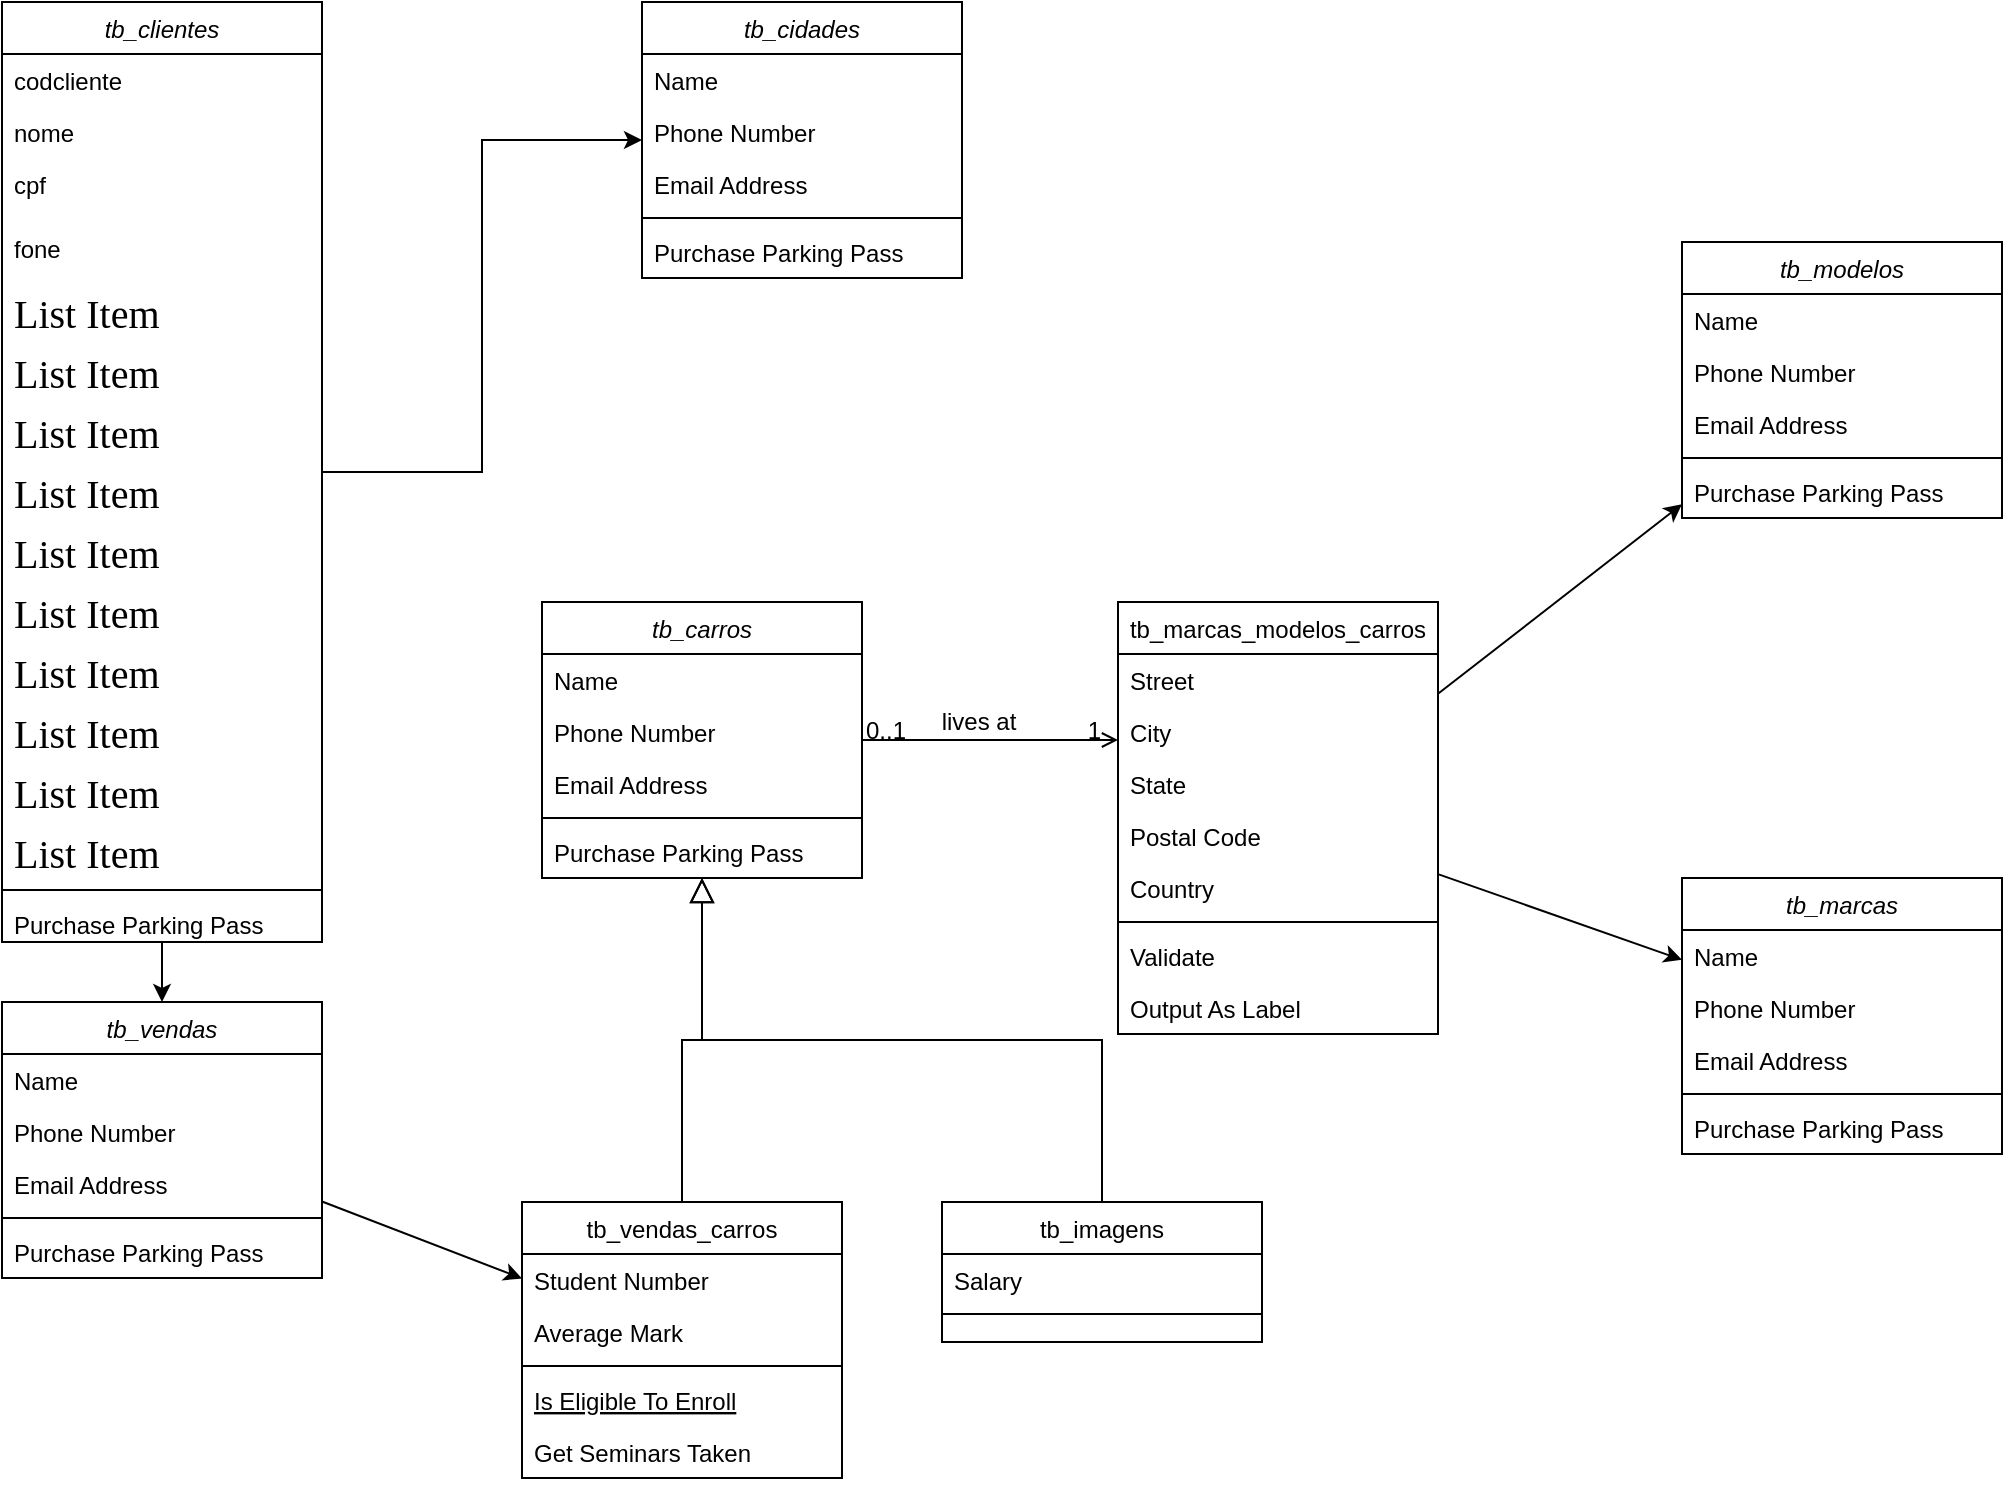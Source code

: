 <mxfile version="21.7.1" type="github" pages="2">
  <diagram id="C5RBs43oDa-KdzZeNtuy" name="Page-1">
    <mxGraphModel dx="1158" dy="725" grid="1" gridSize="10" guides="1" tooltips="1" connect="1" arrows="1" fold="1" page="1" pageScale="1" pageWidth="827" pageHeight="1169" math="0" shadow="0">
      <root>
        <mxCell id="WIyWlLk6GJQsqaUBKTNV-0" />
        <mxCell id="WIyWlLk6GJQsqaUBKTNV-1" parent="WIyWlLk6GJQsqaUBKTNV-0" />
        <mxCell id="zkfFHV4jXpPFQw0GAbJ--0" value="tb_carros" style="swimlane;fontStyle=2;align=center;verticalAlign=top;childLayout=stackLayout;horizontal=1;startSize=26;horizontalStack=0;resizeParent=1;resizeLast=0;collapsible=1;marginBottom=0;rounded=0;shadow=0;strokeWidth=1;" parent="WIyWlLk6GJQsqaUBKTNV-1" vertex="1">
          <mxGeometry x="310" y="780" width="160" height="138" as="geometry">
            <mxRectangle x="230" y="140" width="160" height="26" as="alternateBounds" />
          </mxGeometry>
        </mxCell>
        <mxCell id="zkfFHV4jXpPFQw0GAbJ--1" value="Name" style="text;align=left;verticalAlign=top;spacingLeft=4;spacingRight=4;overflow=hidden;rotatable=0;points=[[0,0.5],[1,0.5]];portConstraint=eastwest;" parent="zkfFHV4jXpPFQw0GAbJ--0" vertex="1">
          <mxGeometry y="26" width="160" height="26" as="geometry" />
        </mxCell>
        <mxCell id="zkfFHV4jXpPFQw0GAbJ--2" value="Phone Number" style="text;align=left;verticalAlign=top;spacingLeft=4;spacingRight=4;overflow=hidden;rotatable=0;points=[[0,0.5],[1,0.5]];portConstraint=eastwest;rounded=0;shadow=0;html=0;" parent="zkfFHV4jXpPFQw0GAbJ--0" vertex="1">
          <mxGeometry y="52" width="160" height="26" as="geometry" />
        </mxCell>
        <mxCell id="zkfFHV4jXpPFQw0GAbJ--3" value="Email Address" style="text;align=left;verticalAlign=top;spacingLeft=4;spacingRight=4;overflow=hidden;rotatable=0;points=[[0,0.5],[1,0.5]];portConstraint=eastwest;rounded=0;shadow=0;html=0;" parent="zkfFHV4jXpPFQw0GAbJ--0" vertex="1">
          <mxGeometry y="78" width="160" height="26" as="geometry" />
        </mxCell>
        <mxCell id="zkfFHV4jXpPFQw0GAbJ--4" value="" style="line;html=1;strokeWidth=1;align=left;verticalAlign=middle;spacingTop=-1;spacingLeft=3;spacingRight=3;rotatable=0;labelPosition=right;points=[];portConstraint=eastwest;" parent="zkfFHV4jXpPFQw0GAbJ--0" vertex="1">
          <mxGeometry y="104" width="160" height="8" as="geometry" />
        </mxCell>
        <mxCell id="zkfFHV4jXpPFQw0GAbJ--5" value="Purchase Parking Pass" style="text;align=left;verticalAlign=top;spacingLeft=4;spacingRight=4;overflow=hidden;rotatable=0;points=[[0,0.5],[1,0.5]];portConstraint=eastwest;" parent="zkfFHV4jXpPFQw0GAbJ--0" vertex="1">
          <mxGeometry y="112" width="160" height="26" as="geometry" />
        </mxCell>
        <mxCell id="zkfFHV4jXpPFQw0GAbJ--6" value="tb_vendas_carros" style="swimlane;fontStyle=0;align=center;verticalAlign=top;childLayout=stackLayout;horizontal=1;startSize=26;horizontalStack=0;resizeParent=1;resizeLast=0;collapsible=1;marginBottom=0;rounded=0;shadow=0;strokeWidth=1;" parent="WIyWlLk6GJQsqaUBKTNV-1" vertex="1">
          <mxGeometry x="300" y="1080" width="160" height="138" as="geometry">
            <mxRectangle x="130" y="380" width="160" height="26" as="alternateBounds" />
          </mxGeometry>
        </mxCell>
        <mxCell id="zkfFHV4jXpPFQw0GAbJ--7" value="Student Number" style="text;align=left;verticalAlign=top;spacingLeft=4;spacingRight=4;overflow=hidden;rotatable=0;points=[[0,0.5],[1,0.5]];portConstraint=eastwest;" parent="zkfFHV4jXpPFQw0GAbJ--6" vertex="1">
          <mxGeometry y="26" width="160" height="26" as="geometry" />
        </mxCell>
        <mxCell id="zkfFHV4jXpPFQw0GAbJ--8" value="Average Mark" style="text;align=left;verticalAlign=top;spacingLeft=4;spacingRight=4;overflow=hidden;rotatable=0;points=[[0,0.5],[1,0.5]];portConstraint=eastwest;rounded=0;shadow=0;html=0;" parent="zkfFHV4jXpPFQw0GAbJ--6" vertex="1">
          <mxGeometry y="52" width="160" height="26" as="geometry" />
        </mxCell>
        <mxCell id="zkfFHV4jXpPFQw0GAbJ--9" value="" style="line;html=1;strokeWidth=1;align=left;verticalAlign=middle;spacingTop=-1;spacingLeft=3;spacingRight=3;rotatable=0;labelPosition=right;points=[];portConstraint=eastwest;" parent="zkfFHV4jXpPFQw0GAbJ--6" vertex="1">
          <mxGeometry y="78" width="160" height="8" as="geometry" />
        </mxCell>
        <mxCell id="zkfFHV4jXpPFQw0GAbJ--10" value="Is Eligible To Enroll" style="text;align=left;verticalAlign=top;spacingLeft=4;spacingRight=4;overflow=hidden;rotatable=0;points=[[0,0.5],[1,0.5]];portConstraint=eastwest;fontStyle=4" parent="zkfFHV4jXpPFQw0GAbJ--6" vertex="1">
          <mxGeometry y="86" width="160" height="26" as="geometry" />
        </mxCell>
        <mxCell id="zkfFHV4jXpPFQw0GAbJ--11" value="Get Seminars Taken" style="text;align=left;verticalAlign=top;spacingLeft=4;spacingRight=4;overflow=hidden;rotatable=0;points=[[0,0.5],[1,0.5]];portConstraint=eastwest;" parent="zkfFHV4jXpPFQw0GAbJ--6" vertex="1">
          <mxGeometry y="112" width="160" height="26" as="geometry" />
        </mxCell>
        <mxCell id="zkfFHV4jXpPFQw0GAbJ--12" value="" style="endArrow=block;endSize=10;endFill=0;shadow=0;strokeWidth=1;rounded=0;edgeStyle=elbowEdgeStyle;elbow=vertical;" parent="WIyWlLk6GJQsqaUBKTNV-1" source="zkfFHV4jXpPFQw0GAbJ--6" target="zkfFHV4jXpPFQw0GAbJ--0" edge="1">
          <mxGeometry width="160" relative="1" as="geometry">
            <mxPoint x="290" y="863" as="sourcePoint" />
            <mxPoint x="290" y="863" as="targetPoint" />
          </mxGeometry>
        </mxCell>
        <mxCell id="zkfFHV4jXpPFQw0GAbJ--13" value="tb_imagens" style="swimlane;fontStyle=0;align=center;verticalAlign=top;childLayout=stackLayout;horizontal=1;startSize=26;horizontalStack=0;resizeParent=1;resizeLast=0;collapsible=1;marginBottom=0;rounded=0;shadow=0;strokeWidth=1;" parent="WIyWlLk6GJQsqaUBKTNV-1" vertex="1">
          <mxGeometry x="510" y="1080" width="160" height="70" as="geometry">
            <mxRectangle x="340" y="380" width="170" height="26" as="alternateBounds" />
          </mxGeometry>
        </mxCell>
        <mxCell id="zkfFHV4jXpPFQw0GAbJ--14" value="Salary" style="text;align=left;verticalAlign=top;spacingLeft=4;spacingRight=4;overflow=hidden;rotatable=0;points=[[0,0.5],[1,0.5]];portConstraint=eastwest;" parent="zkfFHV4jXpPFQw0GAbJ--13" vertex="1">
          <mxGeometry y="26" width="160" height="26" as="geometry" />
        </mxCell>
        <mxCell id="zkfFHV4jXpPFQw0GAbJ--15" value="" style="line;html=1;strokeWidth=1;align=left;verticalAlign=middle;spacingTop=-1;spacingLeft=3;spacingRight=3;rotatable=0;labelPosition=right;points=[];portConstraint=eastwest;" parent="zkfFHV4jXpPFQw0GAbJ--13" vertex="1">
          <mxGeometry y="52" width="160" height="8" as="geometry" />
        </mxCell>
        <mxCell id="zkfFHV4jXpPFQw0GAbJ--16" value="" style="endArrow=block;endSize=10;endFill=0;shadow=0;strokeWidth=1;rounded=0;edgeStyle=elbowEdgeStyle;elbow=vertical;" parent="WIyWlLk6GJQsqaUBKTNV-1" source="zkfFHV4jXpPFQw0GAbJ--13" target="zkfFHV4jXpPFQw0GAbJ--0" edge="1">
          <mxGeometry width="160" relative="1" as="geometry">
            <mxPoint x="300" y="1033" as="sourcePoint" />
            <mxPoint x="400" y="931" as="targetPoint" />
          </mxGeometry>
        </mxCell>
        <mxCell id="zkfFHV4jXpPFQw0GAbJ--17" value="tb_marcas_modelos_carros" style="swimlane;fontStyle=0;align=center;verticalAlign=top;childLayout=stackLayout;horizontal=1;startSize=26;horizontalStack=0;resizeParent=1;resizeLast=0;collapsible=1;marginBottom=0;rounded=0;shadow=0;strokeWidth=1;" parent="WIyWlLk6GJQsqaUBKTNV-1" vertex="1">
          <mxGeometry x="598" y="780" width="160" height="216" as="geometry">
            <mxRectangle x="550" y="140" width="160" height="26" as="alternateBounds" />
          </mxGeometry>
        </mxCell>
        <mxCell id="zkfFHV4jXpPFQw0GAbJ--18" value="Street" style="text;align=left;verticalAlign=top;spacingLeft=4;spacingRight=4;overflow=hidden;rotatable=0;points=[[0,0.5],[1,0.5]];portConstraint=eastwest;" parent="zkfFHV4jXpPFQw0GAbJ--17" vertex="1">
          <mxGeometry y="26" width="160" height="26" as="geometry" />
        </mxCell>
        <mxCell id="zkfFHV4jXpPFQw0GAbJ--19" value="City" style="text;align=left;verticalAlign=top;spacingLeft=4;spacingRight=4;overflow=hidden;rotatable=0;points=[[0,0.5],[1,0.5]];portConstraint=eastwest;rounded=0;shadow=0;html=0;" parent="zkfFHV4jXpPFQw0GAbJ--17" vertex="1">
          <mxGeometry y="52" width="160" height="26" as="geometry" />
        </mxCell>
        <mxCell id="zkfFHV4jXpPFQw0GAbJ--20" value="State" style="text;align=left;verticalAlign=top;spacingLeft=4;spacingRight=4;overflow=hidden;rotatable=0;points=[[0,0.5],[1,0.5]];portConstraint=eastwest;rounded=0;shadow=0;html=0;" parent="zkfFHV4jXpPFQw0GAbJ--17" vertex="1">
          <mxGeometry y="78" width="160" height="26" as="geometry" />
        </mxCell>
        <mxCell id="zkfFHV4jXpPFQw0GAbJ--21" value="Postal Code" style="text;align=left;verticalAlign=top;spacingLeft=4;spacingRight=4;overflow=hidden;rotatable=0;points=[[0,0.5],[1,0.5]];portConstraint=eastwest;rounded=0;shadow=0;html=0;" parent="zkfFHV4jXpPFQw0GAbJ--17" vertex="1">
          <mxGeometry y="104" width="160" height="26" as="geometry" />
        </mxCell>
        <mxCell id="zkfFHV4jXpPFQw0GAbJ--22" value="Country" style="text;align=left;verticalAlign=top;spacingLeft=4;spacingRight=4;overflow=hidden;rotatable=0;points=[[0,0.5],[1,0.5]];portConstraint=eastwest;rounded=0;shadow=0;html=0;" parent="zkfFHV4jXpPFQw0GAbJ--17" vertex="1">
          <mxGeometry y="130" width="160" height="26" as="geometry" />
        </mxCell>
        <mxCell id="zkfFHV4jXpPFQw0GAbJ--23" value="" style="line;html=1;strokeWidth=1;align=left;verticalAlign=middle;spacingTop=-1;spacingLeft=3;spacingRight=3;rotatable=0;labelPosition=right;points=[];portConstraint=eastwest;" parent="zkfFHV4jXpPFQw0GAbJ--17" vertex="1">
          <mxGeometry y="156" width="160" height="8" as="geometry" />
        </mxCell>
        <mxCell id="zkfFHV4jXpPFQw0GAbJ--24" value="Validate" style="text;align=left;verticalAlign=top;spacingLeft=4;spacingRight=4;overflow=hidden;rotatable=0;points=[[0,0.5],[1,0.5]];portConstraint=eastwest;" parent="zkfFHV4jXpPFQw0GAbJ--17" vertex="1">
          <mxGeometry y="164" width="160" height="26" as="geometry" />
        </mxCell>
        <mxCell id="zkfFHV4jXpPFQw0GAbJ--25" value="Output As Label" style="text;align=left;verticalAlign=top;spacingLeft=4;spacingRight=4;overflow=hidden;rotatable=0;points=[[0,0.5],[1,0.5]];portConstraint=eastwest;" parent="zkfFHV4jXpPFQw0GAbJ--17" vertex="1">
          <mxGeometry y="190" width="160" height="26" as="geometry" />
        </mxCell>
        <mxCell id="zkfFHV4jXpPFQw0GAbJ--26" value="" style="endArrow=open;shadow=0;strokeWidth=1;rounded=0;endFill=1;edgeStyle=elbowEdgeStyle;elbow=vertical;" parent="WIyWlLk6GJQsqaUBKTNV-1" source="zkfFHV4jXpPFQw0GAbJ--0" target="zkfFHV4jXpPFQw0GAbJ--17" edge="1">
          <mxGeometry x="0.5" y="41" relative="1" as="geometry">
            <mxPoint x="470" y="852" as="sourcePoint" />
            <mxPoint x="630" y="852" as="targetPoint" />
            <mxPoint x="-40" y="32" as="offset" />
          </mxGeometry>
        </mxCell>
        <mxCell id="zkfFHV4jXpPFQw0GAbJ--27" value="0..1" style="resizable=0;align=left;verticalAlign=bottom;labelBackgroundColor=none;fontSize=12;" parent="zkfFHV4jXpPFQw0GAbJ--26" connectable="0" vertex="1">
          <mxGeometry x="-1" relative="1" as="geometry">
            <mxPoint y="4" as="offset" />
          </mxGeometry>
        </mxCell>
        <mxCell id="zkfFHV4jXpPFQw0GAbJ--28" value="1" style="resizable=0;align=right;verticalAlign=bottom;labelBackgroundColor=none;fontSize=12;" parent="zkfFHV4jXpPFQw0GAbJ--26" connectable="0" vertex="1">
          <mxGeometry x="1" relative="1" as="geometry">
            <mxPoint x="-7" y="4" as="offset" />
          </mxGeometry>
        </mxCell>
        <mxCell id="zkfFHV4jXpPFQw0GAbJ--29" value="lives at" style="text;html=1;resizable=0;points=[];;align=center;verticalAlign=middle;labelBackgroundColor=none;rounded=0;shadow=0;strokeWidth=1;fontSize=12;" parent="zkfFHV4jXpPFQw0GAbJ--26" vertex="1" connectable="0">
          <mxGeometry x="0.5" y="49" relative="1" as="geometry">
            <mxPoint x="-38" y="40" as="offset" />
          </mxGeometry>
        </mxCell>
        <mxCell id="1c3S-b1qRnTFVcCRXyjI-1" value="tb_marcas" style="swimlane;fontStyle=2;align=center;verticalAlign=top;childLayout=stackLayout;horizontal=1;startSize=26;horizontalStack=0;resizeParent=1;resizeLast=0;collapsible=1;marginBottom=0;rounded=0;shadow=0;strokeWidth=1;" vertex="1" parent="WIyWlLk6GJQsqaUBKTNV-1">
          <mxGeometry x="880" y="918" width="160" height="138" as="geometry">
            <mxRectangle x="230" y="140" width="160" height="26" as="alternateBounds" />
          </mxGeometry>
        </mxCell>
        <mxCell id="1c3S-b1qRnTFVcCRXyjI-2" value="Name" style="text;align=left;verticalAlign=top;spacingLeft=4;spacingRight=4;overflow=hidden;rotatable=0;points=[[0,0.5],[1,0.5]];portConstraint=eastwest;" vertex="1" parent="1c3S-b1qRnTFVcCRXyjI-1">
          <mxGeometry y="26" width="160" height="26" as="geometry" />
        </mxCell>
        <mxCell id="1c3S-b1qRnTFVcCRXyjI-3" value="Phone Number" style="text;align=left;verticalAlign=top;spacingLeft=4;spacingRight=4;overflow=hidden;rotatable=0;points=[[0,0.5],[1,0.5]];portConstraint=eastwest;rounded=0;shadow=0;html=0;" vertex="1" parent="1c3S-b1qRnTFVcCRXyjI-1">
          <mxGeometry y="52" width="160" height="26" as="geometry" />
        </mxCell>
        <mxCell id="1c3S-b1qRnTFVcCRXyjI-4" value="Email Address" style="text;align=left;verticalAlign=top;spacingLeft=4;spacingRight=4;overflow=hidden;rotatable=0;points=[[0,0.5],[1,0.5]];portConstraint=eastwest;rounded=0;shadow=0;html=0;" vertex="1" parent="1c3S-b1qRnTFVcCRXyjI-1">
          <mxGeometry y="78" width="160" height="26" as="geometry" />
        </mxCell>
        <mxCell id="1c3S-b1qRnTFVcCRXyjI-5" value="" style="line;html=1;strokeWidth=1;align=left;verticalAlign=middle;spacingTop=-1;spacingLeft=3;spacingRight=3;rotatable=0;labelPosition=right;points=[];portConstraint=eastwest;" vertex="1" parent="1c3S-b1qRnTFVcCRXyjI-1">
          <mxGeometry y="104" width="160" height="8" as="geometry" />
        </mxCell>
        <mxCell id="1c3S-b1qRnTFVcCRXyjI-6" value="Purchase Parking Pass" style="text;align=left;verticalAlign=top;spacingLeft=4;spacingRight=4;overflow=hidden;rotatable=0;points=[[0,0.5],[1,0.5]];portConstraint=eastwest;" vertex="1" parent="1c3S-b1qRnTFVcCRXyjI-1">
          <mxGeometry y="112" width="160" height="26" as="geometry" />
        </mxCell>
        <mxCell id="1c3S-b1qRnTFVcCRXyjI-7" value="tb_modelos" style="swimlane;fontStyle=2;align=center;verticalAlign=top;childLayout=stackLayout;horizontal=1;startSize=26;horizontalStack=0;resizeParent=1;resizeLast=0;collapsible=1;marginBottom=0;rounded=0;shadow=0;strokeWidth=1;" vertex="1" parent="WIyWlLk6GJQsqaUBKTNV-1">
          <mxGeometry x="880" y="600" width="160" height="138" as="geometry">
            <mxRectangle x="230" y="140" width="160" height="26" as="alternateBounds" />
          </mxGeometry>
        </mxCell>
        <mxCell id="1c3S-b1qRnTFVcCRXyjI-8" value="Name" style="text;align=left;verticalAlign=top;spacingLeft=4;spacingRight=4;overflow=hidden;rotatable=0;points=[[0,0.5],[1,0.5]];portConstraint=eastwest;" vertex="1" parent="1c3S-b1qRnTFVcCRXyjI-7">
          <mxGeometry y="26" width="160" height="26" as="geometry" />
        </mxCell>
        <mxCell id="1c3S-b1qRnTFVcCRXyjI-9" value="Phone Number" style="text;align=left;verticalAlign=top;spacingLeft=4;spacingRight=4;overflow=hidden;rotatable=0;points=[[0,0.5],[1,0.5]];portConstraint=eastwest;rounded=0;shadow=0;html=0;" vertex="1" parent="1c3S-b1qRnTFVcCRXyjI-7">
          <mxGeometry y="52" width="160" height="26" as="geometry" />
        </mxCell>
        <mxCell id="1c3S-b1qRnTFVcCRXyjI-10" value="Email Address" style="text;align=left;verticalAlign=top;spacingLeft=4;spacingRight=4;overflow=hidden;rotatable=0;points=[[0,0.5],[1,0.5]];portConstraint=eastwest;rounded=0;shadow=0;html=0;" vertex="1" parent="1c3S-b1qRnTFVcCRXyjI-7">
          <mxGeometry y="78" width="160" height="26" as="geometry" />
        </mxCell>
        <mxCell id="1c3S-b1qRnTFVcCRXyjI-11" value="" style="line;html=1;strokeWidth=1;align=left;verticalAlign=middle;spacingTop=-1;spacingLeft=3;spacingRight=3;rotatable=0;labelPosition=right;points=[];portConstraint=eastwest;" vertex="1" parent="1c3S-b1qRnTFVcCRXyjI-7">
          <mxGeometry y="104" width="160" height="8" as="geometry" />
        </mxCell>
        <mxCell id="1c3S-b1qRnTFVcCRXyjI-12" value="Purchase Parking Pass" style="text;align=left;verticalAlign=top;spacingLeft=4;spacingRight=4;overflow=hidden;rotatable=0;points=[[0,0.5],[1,0.5]];portConstraint=eastwest;" vertex="1" parent="1c3S-b1qRnTFVcCRXyjI-7">
          <mxGeometry y="112" width="160" height="26" as="geometry" />
        </mxCell>
        <mxCell id="1c3S-b1qRnTFVcCRXyjI-38" value="" style="edgeStyle=orthogonalEdgeStyle;rounded=0;orthogonalLoop=1;jettySize=auto;html=1;" edge="1" parent="WIyWlLk6GJQsqaUBKTNV-1" source="1c3S-b1qRnTFVcCRXyjI-13" target="1c3S-b1qRnTFVcCRXyjI-19">
          <mxGeometry relative="1" as="geometry">
            <mxPoint x="440" y="630" as="targetPoint" />
          </mxGeometry>
        </mxCell>
        <mxCell id="1c3S-b1qRnTFVcCRXyjI-13" value="tb_clientes" style="swimlane;fontStyle=2;align=center;verticalAlign=top;childLayout=stackLayout;horizontal=1;startSize=26;horizontalStack=0;resizeParent=1;resizeLast=0;collapsible=1;marginBottom=0;rounded=0;shadow=0;strokeWidth=1;" vertex="1" parent="WIyWlLk6GJQsqaUBKTNV-1">
          <mxGeometry x="40" y="480" width="160" height="470" as="geometry">
            <mxRectangle x="230" y="140" width="160" height="26" as="alternateBounds" />
          </mxGeometry>
        </mxCell>
        <mxCell id="1c3S-b1qRnTFVcCRXyjI-14" value="codcliente" style="text;align=left;verticalAlign=top;spacingLeft=4;spacingRight=4;overflow=hidden;rotatable=0;points=[[0,0.5],[1,0.5]];portConstraint=eastwest;" vertex="1" parent="1c3S-b1qRnTFVcCRXyjI-13">
          <mxGeometry y="26" width="160" height="26" as="geometry" />
        </mxCell>
        <mxCell id="1c3S-b1qRnTFVcCRXyjI-15" value="nome" style="text;align=left;verticalAlign=top;spacingLeft=4;spacingRight=4;overflow=hidden;rotatable=0;points=[[0,0.5],[1,0.5]];portConstraint=eastwest;rounded=0;shadow=0;html=0;" vertex="1" parent="1c3S-b1qRnTFVcCRXyjI-13">
          <mxGeometry y="52" width="160" height="26" as="geometry" />
        </mxCell>
        <mxCell id="1c3S-b1qRnTFVcCRXyjI-16" value="cpf" style="text;align=left;verticalAlign=top;spacingLeft=4;spacingRight=4;overflow=hidden;rotatable=0;points=[[0,0.5],[1,0.5]];portConstraint=eastwest;rounded=0;shadow=0;html=0;" vertex="1" parent="1c3S-b1qRnTFVcCRXyjI-13">
          <mxGeometry y="78" width="160" height="32" as="geometry" />
        </mxCell>
        <mxCell id="1c3S-b1qRnTFVcCRXyjI-48" value="fone" style="text;strokeColor=none;fillColor=none;align=left;verticalAlign=top;spacingLeft=4;spacingRight=4;overflow=hidden;points=[[0,0.5],[1,0.5]];portConstraint=eastwest;rotatable=0;whiteSpace=wrap;html=1;fontSize=12;fontFamily=Helvetica;" vertex="1" parent="1c3S-b1qRnTFVcCRXyjI-13">
          <mxGeometry y="110" width="160" height="30" as="geometry" />
        </mxCell>
        <mxCell id="1c3S-b1qRnTFVcCRXyjI-49" value="List Item" style="text;strokeColor=none;fillColor=none;align=left;verticalAlign=middle;spacingLeft=4;spacingRight=4;overflow=hidden;points=[[0,0.5],[1,0.5]];portConstraint=eastwest;rotatable=0;whiteSpace=wrap;html=1;fontSize=20;fontFamily=Architects Daughter;" vertex="1" parent="1c3S-b1qRnTFVcCRXyjI-13">
          <mxGeometry y="140" width="160" height="30" as="geometry" />
        </mxCell>
        <mxCell id="1c3S-b1qRnTFVcCRXyjI-50" value="List Item" style="text;strokeColor=none;fillColor=none;align=left;verticalAlign=middle;spacingLeft=4;spacingRight=4;overflow=hidden;points=[[0,0.5],[1,0.5]];portConstraint=eastwest;rotatable=0;whiteSpace=wrap;html=1;fontSize=20;fontFamily=Architects Daughter;" vertex="1" parent="1c3S-b1qRnTFVcCRXyjI-13">
          <mxGeometry y="170" width="160" height="30" as="geometry" />
        </mxCell>
        <mxCell id="1c3S-b1qRnTFVcCRXyjI-51" value="List Item" style="text;strokeColor=none;fillColor=none;align=left;verticalAlign=middle;spacingLeft=4;spacingRight=4;overflow=hidden;points=[[0,0.5],[1,0.5]];portConstraint=eastwest;rotatable=0;whiteSpace=wrap;html=1;fontSize=20;fontFamily=Architects Daughter;" vertex="1" parent="1c3S-b1qRnTFVcCRXyjI-13">
          <mxGeometry y="200" width="160" height="30" as="geometry" />
        </mxCell>
        <mxCell id="1c3S-b1qRnTFVcCRXyjI-52" value="List Item" style="text;strokeColor=none;fillColor=none;align=left;verticalAlign=middle;spacingLeft=4;spacingRight=4;overflow=hidden;points=[[0,0.5],[1,0.5]];portConstraint=eastwest;rotatable=0;whiteSpace=wrap;html=1;fontSize=20;fontFamily=Architects Daughter;" vertex="1" parent="1c3S-b1qRnTFVcCRXyjI-13">
          <mxGeometry y="230" width="160" height="30" as="geometry" />
        </mxCell>
        <mxCell id="1c3S-b1qRnTFVcCRXyjI-58" value="List Item" style="text;strokeColor=none;fillColor=none;align=left;verticalAlign=middle;spacingLeft=4;spacingRight=4;overflow=hidden;points=[[0,0.5],[1,0.5]];portConstraint=eastwest;rotatable=0;whiteSpace=wrap;html=1;fontSize=20;fontFamily=Architects Daughter;" vertex="1" parent="1c3S-b1qRnTFVcCRXyjI-13">
          <mxGeometry y="260" width="160" height="30" as="geometry" />
        </mxCell>
        <mxCell id="1c3S-b1qRnTFVcCRXyjI-57" value="List Item" style="text;strokeColor=none;fillColor=none;align=left;verticalAlign=middle;spacingLeft=4;spacingRight=4;overflow=hidden;points=[[0,0.5],[1,0.5]];portConstraint=eastwest;rotatable=0;whiteSpace=wrap;html=1;fontSize=20;fontFamily=Architects Daughter;" vertex="1" parent="1c3S-b1qRnTFVcCRXyjI-13">
          <mxGeometry y="290" width="160" height="30" as="geometry" />
        </mxCell>
        <mxCell id="1c3S-b1qRnTFVcCRXyjI-56" value="List Item" style="text;strokeColor=none;fillColor=none;align=left;verticalAlign=middle;spacingLeft=4;spacingRight=4;overflow=hidden;points=[[0,0.5],[1,0.5]];portConstraint=eastwest;rotatable=0;whiteSpace=wrap;html=1;fontSize=20;fontFamily=Architects Daughter;" vertex="1" parent="1c3S-b1qRnTFVcCRXyjI-13">
          <mxGeometry y="320" width="160" height="30" as="geometry" />
        </mxCell>
        <mxCell id="1c3S-b1qRnTFVcCRXyjI-53" value="List Item" style="text;strokeColor=none;fillColor=none;align=left;verticalAlign=middle;spacingLeft=4;spacingRight=4;overflow=hidden;points=[[0,0.5],[1,0.5]];portConstraint=eastwest;rotatable=0;whiteSpace=wrap;html=1;fontSize=20;fontFamily=Architects Daughter;" vertex="1" parent="1c3S-b1qRnTFVcCRXyjI-13">
          <mxGeometry y="350" width="160" height="30" as="geometry" />
        </mxCell>
        <mxCell id="1c3S-b1qRnTFVcCRXyjI-55" value="List Item" style="text;strokeColor=none;fillColor=none;align=left;verticalAlign=middle;spacingLeft=4;spacingRight=4;overflow=hidden;points=[[0,0.5],[1,0.5]];portConstraint=eastwest;rotatable=0;whiteSpace=wrap;html=1;fontSize=20;fontFamily=Architects Daughter;" vertex="1" parent="1c3S-b1qRnTFVcCRXyjI-13">
          <mxGeometry y="380" width="160" height="30" as="geometry" />
        </mxCell>
        <mxCell id="1c3S-b1qRnTFVcCRXyjI-54" value="List Item" style="text;strokeColor=none;fillColor=none;align=left;verticalAlign=middle;spacingLeft=4;spacingRight=4;overflow=hidden;points=[[0,0.5],[1,0.5]];portConstraint=eastwest;rotatable=0;whiteSpace=wrap;html=1;fontSize=20;fontFamily=Architects Daughter;" vertex="1" parent="1c3S-b1qRnTFVcCRXyjI-13">
          <mxGeometry y="410" width="160" height="30" as="geometry" />
        </mxCell>
        <mxCell id="1c3S-b1qRnTFVcCRXyjI-17" value="" style="line;html=1;strokeWidth=1;align=left;verticalAlign=middle;spacingTop=-1;spacingLeft=3;spacingRight=3;rotatable=0;labelPosition=right;points=[];portConstraint=eastwest;" vertex="1" parent="1c3S-b1qRnTFVcCRXyjI-13">
          <mxGeometry y="440" width="160" height="8" as="geometry" />
        </mxCell>
        <mxCell id="1c3S-b1qRnTFVcCRXyjI-18" value="Purchase Parking Pass" style="text;align=left;verticalAlign=top;spacingLeft=4;spacingRight=4;overflow=hidden;rotatable=0;points=[[0,0.5],[1,0.5]];portConstraint=eastwest;" vertex="1" parent="1c3S-b1qRnTFVcCRXyjI-13">
          <mxGeometry y="448" width="160" height="22" as="geometry" />
        </mxCell>
        <mxCell id="1c3S-b1qRnTFVcCRXyjI-19" value="tb_cidades" style="swimlane;fontStyle=2;align=center;verticalAlign=top;childLayout=stackLayout;horizontal=1;startSize=26;horizontalStack=0;resizeParent=1;resizeLast=0;collapsible=1;marginBottom=0;rounded=0;shadow=0;strokeWidth=1;" vertex="1" parent="WIyWlLk6GJQsqaUBKTNV-1">
          <mxGeometry x="360" y="480" width="160" height="138" as="geometry">
            <mxRectangle x="230" y="140" width="160" height="26" as="alternateBounds" />
          </mxGeometry>
        </mxCell>
        <mxCell id="1c3S-b1qRnTFVcCRXyjI-20" value="Name" style="text;align=left;verticalAlign=top;spacingLeft=4;spacingRight=4;overflow=hidden;rotatable=0;points=[[0,0.5],[1,0.5]];portConstraint=eastwest;" vertex="1" parent="1c3S-b1qRnTFVcCRXyjI-19">
          <mxGeometry y="26" width="160" height="26" as="geometry" />
        </mxCell>
        <mxCell id="1c3S-b1qRnTFVcCRXyjI-21" value="Phone Number" style="text;align=left;verticalAlign=top;spacingLeft=4;spacingRight=4;overflow=hidden;rotatable=0;points=[[0,0.5],[1,0.5]];portConstraint=eastwest;rounded=0;shadow=0;html=0;" vertex="1" parent="1c3S-b1qRnTFVcCRXyjI-19">
          <mxGeometry y="52" width="160" height="26" as="geometry" />
        </mxCell>
        <mxCell id="1c3S-b1qRnTFVcCRXyjI-22" value="Email Address" style="text;align=left;verticalAlign=top;spacingLeft=4;spacingRight=4;overflow=hidden;rotatable=0;points=[[0,0.5],[1,0.5]];portConstraint=eastwest;rounded=0;shadow=0;html=0;" vertex="1" parent="1c3S-b1qRnTFVcCRXyjI-19">
          <mxGeometry y="78" width="160" height="26" as="geometry" />
        </mxCell>
        <mxCell id="1c3S-b1qRnTFVcCRXyjI-23" value="" style="line;html=1;strokeWidth=1;align=left;verticalAlign=middle;spacingTop=-1;spacingLeft=3;spacingRight=3;rotatable=0;labelPosition=right;points=[];portConstraint=eastwest;" vertex="1" parent="1c3S-b1qRnTFVcCRXyjI-19">
          <mxGeometry y="104" width="160" height="8" as="geometry" />
        </mxCell>
        <mxCell id="1c3S-b1qRnTFVcCRXyjI-24" value="Purchase Parking Pass" style="text;align=left;verticalAlign=top;spacingLeft=4;spacingRight=4;overflow=hidden;rotatable=0;points=[[0,0.5],[1,0.5]];portConstraint=eastwest;" vertex="1" parent="1c3S-b1qRnTFVcCRXyjI-19">
          <mxGeometry y="112" width="160" height="26" as="geometry" />
        </mxCell>
        <mxCell id="1c3S-b1qRnTFVcCRXyjI-26" value="tb_vendas" style="swimlane;fontStyle=2;align=center;verticalAlign=top;childLayout=stackLayout;horizontal=1;startSize=26;horizontalStack=0;resizeParent=1;resizeLast=0;collapsible=1;marginBottom=0;rounded=0;shadow=0;strokeWidth=1;" vertex="1" parent="WIyWlLk6GJQsqaUBKTNV-1">
          <mxGeometry x="40" y="980" width="160" height="138" as="geometry">
            <mxRectangle x="230" y="140" width="160" height="26" as="alternateBounds" />
          </mxGeometry>
        </mxCell>
        <mxCell id="1c3S-b1qRnTFVcCRXyjI-27" value="Name" style="text;align=left;verticalAlign=top;spacingLeft=4;spacingRight=4;overflow=hidden;rotatable=0;points=[[0,0.5],[1,0.5]];portConstraint=eastwest;" vertex="1" parent="1c3S-b1qRnTFVcCRXyjI-26">
          <mxGeometry y="26" width="160" height="26" as="geometry" />
        </mxCell>
        <mxCell id="1c3S-b1qRnTFVcCRXyjI-28" value="Phone Number" style="text;align=left;verticalAlign=top;spacingLeft=4;spacingRight=4;overflow=hidden;rotatable=0;points=[[0,0.5],[1,0.5]];portConstraint=eastwest;rounded=0;shadow=0;html=0;" vertex="1" parent="1c3S-b1qRnTFVcCRXyjI-26">
          <mxGeometry y="52" width="160" height="26" as="geometry" />
        </mxCell>
        <mxCell id="1c3S-b1qRnTFVcCRXyjI-29" value="Email Address" style="text;align=left;verticalAlign=top;spacingLeft=4;spacingRight=4;overflow=hidden;rotatable=0;points=[[0,0.5],[1,0.5]];portConstraint=eastwest;rounded=0;shadow=0;html=0;" vertex="1" parent="1c3S-b1qRnTFVcCRXyjI-26">
          <mxGeometry y="78" width="160" height="26" as="geometry" />
        </mxCell>
        <mxCell id="1c3S-b1qRnTFVcCRXyjI-30" value="" style="line;html=1;strokeWidth=1;align=left;verticalAlign=middle;spacingTop=-1;spacingLeft=3;spacingRight=3;rotatable=0;labelPosition=right;points=[];portConstraint=eastwest;" vertex="1" parent="1c3S-b1qRnTFVcCRXyjI-26">
          <mxGeometry y="104" width="160" height="8" as="geometry" />
        </mxCell>
        <mxCell id="1c3S-b1qRnTFVcCRXyjI-31" value="Purchase Parking Pass" style="text;align=left;verticalAlign=top;spacingLeft=4;spacingRight=4;overflow=hidden;rotatable=0;points=[[0,0.5],[1,0.5]];portConstraint=eastwest;" vertex="1" parent="1c3S-b1qRnTFVcCRXyjI-26">
          <mxGeometry y="112" width="160" height="26" as="geometry" />
        </mxCell>
        <mxCell id="1c3S-b1qRnTFVcCRXyjI-39" value="" style="endArrow=classic;html=1;rounded=0;" edge="1" parent="WIyWlLk6GJQsqaUBKTNV-1" source="zkfFHV4jXpPFQw0GAbJ--17" target="1c3S-b1qRnTFVcCRXyjI-7">
          <mxGeometry width="50" height="50" relative="1" as="geometry">
            <mxPoint x="790" y="740" as="sourcePoint" />
            <mxPoint x="840" y="690" as="targetPoint" />
          </mxGeometry>
        </mxCell>
        <mxCell id="1c3S-b1qRnTFVcCRXyjI-41" value="" style="endArrow=classic;html=1;rounded=0;" edge="1" parent="WIyWlLk6GJQsqaUBKTNV-1" source="zkfFHV4jXpPFQw0GAbJ--17" target="1c3S-b1qRnTFVcCRXyjI-1">
          <mxGeometry width="50" height="50" relative="1" as="geometry">
            <mxPoint x="800" y="880" as="sourcePoint" />
            <mxPoint x="850" y="830" as="targetPoint" />
          </mxGeometry>
        </mxCell>
        <mxCell id="1c3S-b1qRnTFVcCRXyjI-42" value="" style="endArrow=classic;html=1;rounded=0;" edge="1" parent="WIyWlLk6GJQsqaUBKTNV-1" source="1c3S-b1qRnTFVcCRXyjI-13" target="1c3S-b1qRnTFVcCRXyjI-26">
          <mxGeometry width="50" height="50" relative="1" as="geometry">
            <mxPoint x="250" y="650" as="sourcePoint" />
            <mxPoint x="300" y="600" as="targetPoint" />
          </mxGeometry>
        </mxCell>
        <mxCell id="1c3S-b1qRnTFVcCRXyjI-43" value="" style="endArrow=classic;html=1;rounded=0;" edge="1" parent="WIyWlLk6GJQsqaUBKTNV-1" source="1c3S-b1qRnTFVcCRXyjI-26" target="zkfFHV4jXpPFQw0GAbJ--6">
          <mxGeometry width="50" height="50" relative="1" as="geometry">
            <mxPoint x="250" y="1060" as="sourcePoint" />
            <mxPoint x="300" y="1010" as="targetPoint" />
          </mxGeometry>
        </mxCell>
      </root>
    </mxGraphModel>
  </diagram>
  <diagram id="U5s_hXrhtDWKSwL-LrJp" name="Página-2">
    <mxGraphModel dx="753" dy="471" grid="1" gridSize="10" guides="1" tooltips="1" connect="1" arrows="1" fold="1" page="1" pageScale="1" pageWidth="827" pageHeight="1169" math="0" shadow="0">
      <root>
        <mxCell id="0" />
        <mxCell id="1" parent="0" />
        <mxCell id="REJnzdK036i4x8ICDyVO-1" value="tb_clientes" style="swimlane;fontStyle=0;align=center;verticalAlign=top;childLayout=stackLayout;horizontal=1;startSize=26;horizontalStack=0;resizeParent=1;resizeLast=0;collapsible=1;marginBottom=0;rounded=0;shadow=0;strokeWidth=1;" vertex="1" parent="1">
          <mxGeometry x="10" y="10" width="180" height="500" as="geometry">
            <mxRectangle x="230" y="140" width="160" height="26" as="alternateBounds" />
          </mxGeometry>
        </mxCell>
        <mxCell id="REJnzdK036i4x8ICDyVO-2" value="-codcliente: PK" style="text;align=left;verticalAlign=top;spacingLeft=4;spacingRight=4;overflow=hidden;rotatable=0;points=[[0,0.5],[1,0.5]];portConstraint=eastwest;rounded=0;" vertex="1" parent="REJnzdK036i4x8ICDyVO-1">
          <mxGeometry y="26" width="180" height="26" as="geometry" />
        </mxCell>
        <mxCell id="REJnzdK036i4x8ICDyVO-3" value="-nome: VARCHAR(30)" style="text;align=left;verticalAlign=top;spacingLeft=4;spacingRight=4;overflow=hidden;rotatable=0;points=[[0,0.5],[1,0.5]];portConstraint=eastwest;rounded=0;shadow=0;html=0;" vertex="1" parent="REJnzdK036i4x8ICDyVO-1">
          <mxGeometry y="52" width="180" height="26" as="geometry" />
        </mxCell>
        <mxCell id="REJnzdK036i4x8ICDyVO-4" value="-cpf: BIGINT&#xa;" style="text;align=left;verticalAlign=top;spacingLeft=4;spacingRight=4;overflow=hidden;rotatable=0;points=[[0,0.5],[1,0.5]];portConstraint=eastwest;rounded=0;shadow=0;html=0;" vertex="1" parent="REJnzdK036i4x8ICDyVO-1">
          <mxGeometry y="78" width="180" height="32" as="geometry" />
        </mxCell>
        <mxCell id="REJnzdK036i4x8ICDyVO-5" value="-fone: BIGINT" style="text;align=left;verticalAlign=top;spacingLeft=4;spacingRight=4;overflow=hidden;rotatable=0;points=[[0,0.5],[1,0.5]];portConstraint=eastwest;rounded=0;shadow=0;html=0;" vertex="1" parent="REJnzdK036i4x8ICDyVO-1">
          <mxGeometry y="110" width="180" height="32" as="geometry" />
        </mxCell>
        <mxCell id="REJnzdK036i4x8ICDyVO-6" value="-cep: BIGINT" style="text;align=left;verticalAlign=top;spacingLeft=4;spacingRight=4;overflow=hidden;rotatable=0;points=[[0,0.5],[1,0.5]];portConstraint=eastwest;rounded=0;shadow=0;html=0;" vertex="1" parent="REJnzdK036i4x8ICDyVO-1">
          <mxGeometry y="142" width="180" height="32" as="geometry" />
        </mxCell>
        <mxCell id="REJnzdK036i4x8ICDyVO-7" value="-ativo: CHAR(1)" style="text;align=left;verticalAlign=top;spacingLeft=4;spacingRight=4;overflow=hidden;rotatable=0;points=[[0,0.5],[1,0.5]];portConstraint=eastwest;rounded=0;shadow=0;html=0;" vertex="1" parent="REJnzdK036i4x8ICDyVO-1">
          <mxGeometry y="174" width="180" height="36" as="geometry" />
        </mxCell>
        <mxCell id="REJnzdK036i4x8ICDyVO-8" value="-rua: VARCHAR(50)" style="text;align=left;verticalAlign=top;spacingLeft=4;spacingRight=4;overflow=hidden;rotatable=0;points=[[0,0.5],[1,0.5]];portConstraint=eastwest;rounded=0;shadow=0;html=0;" vertex="1" parent="REJnzdK036i4x8ICDyVO-1">
          <mxGeometry y="210" width="180" height="32" as="geometry" />
        </mxCell>
        <mxCell id="REJnzdK036i4x8ICDyVO-9" value="-numero: INT" style="text;align=left;verticalAlign=top;spacingLeft=4;spacingRight=4;overflow=hidden;rotatable=0;points=[[0,0.5],[1,0.5]];portConstraint=eastwest;rounded=0;shadow=0;html=0;" vertex="1" parent="REJnzdK036i4x8ICDyVO-1">
          <mxGeometry y="242" width="180" height="32" as="geometry" />
        </mxCell>
        <mxCell id="REJnzdK036i4x8ICDyVO-10" value="-bairro: VARCHAR(30)" style="text;align=left;verticalAlign=top;spacingLeft=4;spacingRight=4;overflow=hidden;rotatable=0;points=[[0,0.5],[1,0.5]];portConstraint=eastwest;rounded=0;shadow=0;html=0;" vertex="1" parent="REJnzdK036i4x8ICDyVO-1">
          <mxGeometry y="274" width="180" height="32" as="geometry" />
        </mxCell>
        <mxCell id="REJnzdK036i4x8ICDyVO-11" value="-tipo: CHAR(1)" style="text;align=left;verticalAlign=top;spacingLeft=4;spacingRight=4;overflow=hidden;rotatable=0;points=[[0,0.5],[1,0.5]];portConstraint=eastwest;rounded=0;shadow=0;html=0;" vertex="1" parent="REJnzdK036i4x8ICDyVO-1">
          <mxGeometry y="306" width="180" height="32" as="geometry" />
        </mxCell>
        <mxCell id="REJnzdK036i4x8ICDyVO-12" value="-email: VARCHAR(50)" style="text;align=left;verticalAlign=top;spacingLeft=4;spacingRight=4;overflow=hidden;rotatable=0;points=[[0,0.5],[1,0.5]];portConstraint=eastwest;rounded=0;shadow=0;html=0;" vertex="1" parent="REJnzdK036i4x8ICDyVO-1">
          <mxGeometry y="338" width="180" height="32" as="geometry" />
        </mxCell>
        <mxCell id="REJnzdK036i4x8ICDyVO-13" value="-senha: VARCHAR(30)&#xa;" style="text;align=left;verticalAlign=top;spacingLeft=4;spacingRight=4;overflow=hidden;rotatable=0;points=[[0,0.5],[1,0.5]];portConstraint=eastwest;rounded=0;shadow=0;html=0;" vertex="1" parent="REJnzdK036i4x8ICDyVO-1">
          <mxGeometry y="370" width="180" height="32" as="geometry" />
        </mxCell>
        <mxCell id="REJnzdK036i4x8ICDyVO-15" value="-datanasccliente: DATE" style="text;align=left;verticalAlign=top;spacingLeft=4;spacingRight=4;overflow=hidden;rotatable=0;points=[[0,0.5],[1,0.5]];portConstraint=eastwest;rounded=0;shadow=0;html=0;" vertex="1" parent="REJnzdK036i4x8ICDyVO-1">
          <mxGeometry y="402" width="180" height="32" as="geometry" />
        </mxCell>
        <mxCell id="REJnzdK036i4x8ICDyVO-14" value="-codcidade: FK" style="text;align=left;verticalAlign=top;spacingLeft=4;spacingRight=4;overflow=hidden;rotatable=0;points=[[0,0.5],[1,0.5]];portConstraint=eastwest;rounded=0;shadow=0;html=0;" vertex="1" parent="REJnzdK036i4x8ICDyVO-1">
          <mxGeometry y="434" width="180" height="32" as="geometry" />
        </mxCell>
        <mxCell id="REJnzdK036i4x8ICDyVO-16" value="" style="line;html=1;strokeWidth=1;align=left;verticalAlign=middle;spacingTop=-1;spacingLeft=3;spacingRight=3;rotatable=0;labelPosition=right;points=[];portConstraint=eastwest;rounded=0;" vertex="1" parent="REJnzdK036i4x8ICDyVO-1">
          <mxGeometry y="466" width="180" height="8" as="geometry" />
        </mxCell>
        <mxCell id="REJnzdK036i4x8ICDyVO-17" value="Purchase Parking Pass" style="text;align=left;verticalAlign=top;spacingLeft=4;spacingRight=4;overflow=hidden;rotatable=0;points=[[0,0.5],[1,0.5]];portConstraint=eastwest;rounded=0;" vertex="1" parent="REJnzdK036i4x8ICDyVO-1">
          <mxGeometry y="474" width="180" height="26" as="geometry" />
        </mxCell>
        <mxCell id="REJnzdK036i4x8ICDyVO-18" value="tb_vendas" style="swimlane;fontStyle=0;align=center;verticalAlign=top;childLayout=stackLayout;horizontal=1;startSize=26;horizontalStack=0;resizeParent=1;resizeLast=0;collapsible=1;marginBottom=0;rounded=0;shadow=0;strokeWidth=1;" vertex="1" parent="1">
          <mxGeometry x="20" y="855" width="190" height="266" as="geometry">
            <mxRectangle x="130" y="380" width="160" height="26" as="alternateBounds" />
          </mxGeometry>
        </mxCell>
        <mxCell id="REJnzdK036i4x8ICDyVO-19" value="-codvenda:PK" style="text;align=left;verticalAlign=top;spacingLeft=4;spacingRight=4;overflow=hidden;rotatable=0;points=[[0,0.5],[1,0.5]];portConstraint=eastwest;rounded=0;" vertex="1" parent="REJnzdK036i4x8ICDyVO-18">
          <mxGeometry y="26" width="190" height="26" as="geometry" />
        </mxCell>
        <mxCell id="REJnzdK036i4x8ICDyVO-20" value="-data: DATE" style="text;align=left;verticalAlign=top;spacingLeft=4;spacingRight=4;overflow=hidden;rotatable=0;points=[[0,0.5],[1,0.5]];portConstraint=eastwest;rounded=0;shadow=0;html=0;" vertex="1" parent="REJnzdK036i4x8ICDyVO-18">
          <mxGeometry y="52" width="190" height="26" as="geometry" />
        </mxCell>
        <mxCell id="REJnzdK036i4x8ICDyVO-21" value="-tipo_pagamento: VARCHAR(30)" style="text;align=left;verticalAlign=top;spacingLeft=4;spacingRight=4;overflow=hidden;rotatable=0;points=[[0,0.5],[1,0.5]];portConstraint=eastwest;rounded=0;shadow=0;html=0;" vertex="1" parent="REJnzdK036i4x8ICDyVO-18">
          <mxGeometry y="78" width="190" height="32" as="geometry" />
        </mxCell>
        <mxCell id="REJnzdK036i4x8ICDyVO-22" value="-observacao: VARCHAR(50)" style="text;align=left;verticalAlign=top;spacingLeft=4;spacingRight=4;overflow=hidden;rotatable=0;points=[[0,0.5],[1,0.5]];portConstraint=eastwest;rounded=0;shadow=0;html=0;" vertex="1" parent="REJnzdK036i4x8ICDyVO-18">
          <mxGeometry y="110" width="190" height="32" as="geometry" />
        </mxCell>
        <mxCell id="REJnzdK036i4x8ICDyVO-23" value="-valor_entrega: FLOAT(5,2)" style="text;align=left;verticalAlign=top;spacingLeft=4;spacingRight=4;overflow=hidden;rotatable=0;points=[[0,0.5],[1,0.5]];portConstraint=eastwest;rounded=0;shadow=0;html=0;" vertex="1" parent="REJnzdK036i4x8ICDyVO-18">
          <mxGeometry y="142" width="190" height="32" as="geometry" />
        </mxCell>
        <mxCell id="REJnzdK036i4x8ICDyVO-24" value="-codcliente: FK" style="text;align=left;verticalAlign=top;spacingLeft=4;spacingRight=4;overflow=hidden;rotatable=0;points=[[0,0.5],[1,0.5]];portConstraint=eastwest;rounded=0;shadow=0;html=0;" vertex="1" parent="REJnzdK036i4x8ICDyVO-18">
          <mxGeometry y="174" width="190" height="32" as="geometry" />
        </mxCell>
        <mxCell id="REJnzdK036i4x8ICDyVO-25" value="" style="line;html=1;strokeWidth=1;align=left;verticalAlign=middle;spacingTop=-1;spacingLeft=3;spacingRight=3;rotatable=0;labelPosition=right;points=[];portConstraint=eastwest;rounded=0;" vertex="1" parent="REJnzdK036i4x8ICDyVO-18">
          <mxGeometry y="206" width="190" height="8" as="geometry" />
        </mxCell>
        <mxCell id="REJnzdK036i4x8ICDyVO-26" value="Is Eligible To Enroll" style="text;align=left;verticalAlign=top;spacingLeft=4;spacingRight=4;overflow=hidden;rotatable=0;points=[[0,0.5],[1,0.5]];portConstraint=eastwest;fontStyle=4;rounded=0;" vertex="1" parent="REJnzdK036i4x8ICDyVO-18">
          <mxGeometry y="214" width="190" height="26" as="geometry" />
        </mxCell>
        <mxCell id="REJnzdK036i4x8ICDyVO-27" value="Get Seminars Taken" style="text;align=left;verticalAlign=top;spacingLeft=4;spacingRight=4;overflow=hidden;rotatable=0;points=[[0,0.5],[1,0.5]];portConstraint=eastwest;rounded=0;" vertex="1" parent="REJnzdK036i4x8ICDyVO-18">
          <mxGeometry y="240" width="190" height="26" as="geometry" />
        </mxCell>
        <mxCell id="REJnzdK036i4x8ICDyVO-29" value="tb_cidades" style="swimlane;fontStyle=0;align=center;verticalAlign=top;childLayout=stackLayout;horizontal=1;startSize=26;horizontalStack=0;resizeParent=1;resizeLast=0;collapsible=1;marginBottom=0;rounded=0;shadow=0;strokeWidth=1;" vertex="1" parent="1">
          <mxGeometry x="414" y="10" width="160" height="180" as="geometry">
            <mxRectangle x="340" y="380" width="170" height="26" as="alternateBounds" />
          </mxGeometry>
        </mxCell>
        <mxCell id="REJnzdK036i4x8ICDyVO-30" value="-codcidades:PK" style="text;align=left;verticalAlign=top;spacingLeft=4;spacingRight=4;overflow=hidden;rotatable=0;points=[[0,0.5],[1,0.5]];portConstraint=eastwest;rounded=0;shadow=0;html=0;" vertex="1" parent="REJnzdK036i4x8ICDyVO-29">
          <mxGeometry y="26" width="160" height="32" as="geometry" />
        </mxCell>
        <mxCell id="REJnzdK036i4x8ICDyVO-31" value="-nome: VARCHAR(50)" style="text;align=left;verticalAlign=top;spacingLeft=4;spacingRight=4;overflow=hidden;rotatable=0;points=[[0,0.5],[1,0.5]];portConstraint=eastwest;rounded=0;shadow=0;html=0;" vertex="1" parent="REJnzdK036i4x8ICDyVO-29">
          <mxGeometry y="58" width="160" height="32" as="geometry" />
        </mxCell>
        <mxCell id="REJnzdK036i4x8ICDyVO-32" value="-estado: VARCHAR(2)" style="text;align=left;verticalAlign=top;spacingLeft=4;spacingRight=4;overflow=hidden;rotatable=0;points=[[0,0.5],[1,0.5]];portConstraint=eastwest;rounded=0;shadow=0;html=0;" vertex="1" parent="REJnzdK036i4x8ICDyVO-29">
          <mxGeometry y="90" width="160" height="32" as="geometry" />
        </mxCell>
        <mxCell id="REJnzdK036i4x8ICDyVO-33" value="" style="line;html=1;strokeWidth=1;align=left;verticalAlign=middle;spacingTop=-1;spacingLeft=3;spacingRight=3;rotatable=0;labelPosition=right;points=[];portConstraint=eastwest;rounded=0;" vertex="1" parent="REJnzdK036i4x8ICDyVO-29">
          <mxGeometry y="122" width="160" height="18" as="geometry" />
        </mxCell>
        <mxCell id="REJnzdK036i4x8ICDyVO-34" value="Salary" style="text;align=left;verticalAlign=top;spacingLeft=4;spacingRight=4;overflow=hidden;rotatable=0;points=[[0,0.5],[1,0.5]];portConstraint=eastwest;rounded=0;" vertex="1" parent="REJnzdK036i4x8ICDyVO-29">
          <mxGeometry y="140" width="160" height="26" as="geometry" />
        </mxCell>
        <mxCell id="REJnzdK036i4x8ICDyVO-35" value="tb_vendas_carros" style="swimlane;fontStyle=0;align=center;verticalAlign=top;childLayout=stackLayout;horizontal=1;startSize=26;horizontalStack=0;resizeParent=1;resizeLast=0;collapsible=1;marginBottom=0;rounded=0;shadow=0;strokeWidth=1;" vertex="1" parent="1">
          <mxGeometry x="310" y="880" width="160" height="216" as="geometry">
            <mxRectangle x="550" y="140" width="160" height="26" as="alternateBounds" />
          </mxGeometry>
        </mxCell>
        <mxCell id="REJnzdK036i4x8ICDyVO-36" value="-codvendacarro:PK" style="text;align=left;verticalAlign=top;spacingLeft=4;spacingRight=4;overflow=hidden;rotatable=0;points=[[0,0.5],[1,0.5]];portConstraint=eastwest;rounded=0;" vertex="1" parent="REJnzdK036i4x8ICDyVO-35">
          <mxGeometry y="26" width="160" height="26" as="geometry" />
        </mxCell>
        <mxCell id="REJnzdK036i4x8ICDyVO-37" value="-valor: FLOAT(5,2)" style="text;align=left;verticalAlign=top;spacingLeft=4;spacingRight=4;overflow=hidden;rotatable=0;points=[[0,0.5],[1,0.5]];portConstraint=eastwest;rounded=0;shadow=0;html=0;" vertex="1" parent="REJnzdK036i4x8ICDyVO-35">
          <mxGeometry y="52" width="160" height="26" as="geometry" />
        </mxCell>
        <mxCell id="REJnzdK036i4x8ICDyVO-38" value="-quantidade: INT" style="text;align=left;verticalAlign=top;spacingLeft=4;spacingRight=4;overflow=hidden;rotatable=0;points=[[0,0.5],[1,0.5]];portConstraint=eastwest;rounded=0;shadow=0;html=0;" vertex="1" parent="REJnzdK036i4x8ICDyVO-35">
          <mxGeometry y="78" width="160" height="26" as="geometry" />
        </mxCell>
        <mxCell id="REJnzdK036i4x8ICDyVO-39" value="-codcarro: FK" style="text;align=left;verticalAlign=top;spacingLeft=4;spacingRight=4;overflow=hidden;rotatable=0;points=[[0,0.5],[1,0.5]];portConstraint=eastwest;rounded=0;shadow=0;html=0;" vertex="1" parent="REJnzdK036i4x8ICDyVO-35">
          <mxGeometry y="104" width="160" height="26" as="geometry" />
        </mxCell>
        <mxCell id="REJnzdK036i4x8ICDyVO-40" value="-codvenda: FK" style="text;align=left;verticalAlign=top;spacingLeft=4;spacingRight=4;overflow=hidden;rotatable=0;points=[[0,0.5],[1,0.5]];portConstraint=eastwest;rounded=0;shadow=0;html=0;" vertex="1" parent="REJnzdK036i4x8ICDyVO-35">
          <mxGeometry y="130" width="160" height="26" as="geometry" />
        </mxCell>
        <mxCell id="REJnzdK036i4x8ICDyVO-41" value="" style="line;html=1;strokeWidth=1;align=left;verticalAlign=middle;spacingTop=-1;spacingLeft=3;spacingRight=3;rotatable=0;labelPosition=right;points=[];portConstraint=eastwest;rounded=0;" vertex="1" parent="REJnzdK036i4x8ICDyVO-35">
          <mxGeometry y="156" width="160" height="8" as="geometry" />
        </mxCell>
        <mxCell id="REJnzdK036i4x8ICDyVO-42" value="Validate" style="text;align=left;verticalAlign=top;spacingLeft=4;spacingRight=4;overflow=hidden;rotatable=0;points=[[0,0.5],[1,0.5]];portConstraint=eastwest;rounded=0;" vertex="1" parent="REJnzdK036i4x8ICDyVO-35">
          <mxGeometry y="164" width="160" height="26" as="geometry" />
        </mxCell>
        <mxCell id="REJnzdK036i4x8ICDyVO-43" value="Output As Label" style="text;align=left;verticalAlign=top;spacingLeft=4;spacingRight=4;overflow=hidden;rotatable=0;points=[[0,0.5],[1,0.5]];portConstraint=eastwest;rounded=0;" vertex="1" parent="REJnzdK036i4x8ICDyVO-35">
          <mxGeometry y="190" width="160" height="26" as="geometry" />
        </mxCell>
        <mxCell id="REJnzdK036i4x8ICDyVO-44" value="" style="endArrow=none;shadow=0;strokeWidth=1;rounded=0;endFill=0;edgeStyle=elbowEdgeStyle;elbow=vertical;entryX=0;entryY=0.75;entryDx=0;entryDy=0;" edge="1" parent="1" target="REJnzdK036i4x8ICDyVO-29">
          <mxGeometry x="0.5" y="41" relative="1" as="geometry">
            <mxPoint x="190" y="127.5" as="sourcePoint" />
            <mxPoint x="338" y="127.58" as="targetPoint" />
            <mxPoint x="-40" y="32" as="offset" />
          </mxGeometry>
        </mxCell>
        <mxCell id="REJnzdK036i4x8ICDyVO-47" value="vive" style="text;html=1;resizable=0;points=[];;align=center;verticalAlign=middle;labelBackgroundColor=none;rounded=0;shadow=0;strokeWidth=1;fontSize=12;" vertex="1" connectable="0" parent="REJnzdK036i4x8ICDyVO-44">
          <mxGeometry x="0.5" y="49" relative="1" as="geometry">
            <mxPoint x="-38" y="40" as="offset" />
          </mxGeometry>
        </mxCell>
        <mxCell id="REJnzdK036i4x8ICDyVO-48" value="tb_carros" style="swimlane;fontStyle=0;align=center;verticalAlign=top;childLayout=stackLayout;horizontal=1;startSize=26;horizontalStack=0;resizeParent=1;resizeLast=0;collapsible=1;marginBottom=0;rounded=0;shadow=0;strokeWidth=1;" vertex="1" parent="1">
          <mxGeometry x="310" y="341" width="160" height="216" as="geometry">
            <mxRectangle x="550" y="140" width="160" height="26" as="alternateBounds" />
          </mxGeometry>
        </mxCell>
        <mxCell id="REJnzdK036i4x8ICDyVO-49" value="-codcarros:PK" style="text;align=left;verticalAlign=top;spacingLeft=4;spacingRight=4;overflow=hidden;rotatable=0;points=[[0,0.5],[1,0.5]];portConstraint=eastwest;rounded=0;" vertex="1" parent="REJnzdK036i4x8ICDyVO-48">
          <mxGeometry y="26" width="160" height="26" as="geometry" />
        </mxCell>
        <mxCell id="REJnzdK036i4x8ICDyVO-50" value="-ano: INT    " style="text;align=left;verticalAlign=top;spacingLeft=4;spacingRight=4;overflow=hidden;rotatable=0;points=[[0,0.5],[1,0.5]];portConstraint=eastwest;rounded=0;shadow=0;html=0;" vertex="1" parent="REJnzdK036i4x8ICDyVO-48">
          <mxGeometry y="52" width="160" height="26" as="geometry" />
        </mxCell>
        <mxCell id="REJnzdK036i4x8ICDyVO-51" value="-nome: VARCHAR(50)" style="text;align=left;verticalAlign=top;spacingLeft=4;spacingRight=4;overflow=hidden;rotatable=0;points=[[0,0.5],[1,0.5]];portConstraint=eastwest;rounded=0;shadow=0;html=0;" vertex="1" parent="REJnzdK036i4x8ICDyVO-48">
          <mxGeometry y="78" width="160" height="26" as="geometry" />
        </mxCell>
        <mxCell id="REJnzdK036i4x8ICDyVO-52" value="-ativo: CHAR(1)" style="text;align=left;verticalAlign=top;spacingLeft=4;spacingRight=4;overflow=hidden;rotatable=0;points=[[0,0.5],[1,0.5]];portConstraint=eastwest;rounded=0;shadow=0;html=0;" vertex="1" parent="REJnzdK036i4x8ICDyVO-48">
          <mxGeometry y="104" width="160" height="26" as="geometry" />
        </mxCell>
        <mxCell id="REJnzdK036i4x8ICDyVO-53" value="" style="line;html=1;strokeWidth=1;align=left;verticalAlign=middle;spacingTop=-1;spacingLeft=3;spacingRight=3;rotatable=0;labelPosition=right;points=[];portConstraint=eastwest;rounded=0;" vertex="1" parent="REJnzdK036i4x8ICDyVO-48">
          <mxGeometry y="130" width="160" height="8" as="geometry" />
        </mxCell>
        <mxCell id="REJnzdK036i4x8ICDyVO-54" value="Validate" style="text;align=left;verticalAlign=top;spacingLeft=4;spacingRight=4;overflow=hidden;rotatable=0;points=[[0,0.5],[1,0.5]];portConstraint=eastwest;rounded=0;" vertex="1" parent="REJnzdK036i4x8ICDyVO-48">
          <mxGeometry y="138" width="160" height="26" as="geometry" />
        </mxCell>
        <mxCell id="REJnzdK036i4x8ICDyVO-55" value="Output As Label" style="text;align=left;verticalAlign=top;spacingLeft=4;spacingRight=4;overflow=hidden;rotatable=0;points=[[0,0.5],[1,0.5]];portConstraint=eastwest;rounded=0;" vertex="1" parent="REJnzdK036i4x8ICDyVO-48">
          <mxGeometry y="164" width="160" height="26" as="geometry" />
        </mxCell>
        <mxCell id="REJnzdK036i4x8ICDyVO-56" value="tb_imagens" style="swimlane;fontStyle=0;align=center;verticalAlign=top;childLayout=stackLayout;horizontal=1;startSize=26;horizontalStack=0;resizeParent=1;resizeLast=0;collapsible=1;marginBottom=0;rounded=0;shadow=0;strokeWidth=1;" vertex="1" parent="1">
          <mxGeometry x="720" y="830" width="190" height="180" as="geometry">
            <mxRectangle x="340" y="380" width="170" height="26" as="alternateBounds" />
          </mxGeometry>
        </mxCell>
        <mxCell id="REJnzdK036i4x8ICDyVO-57" value="-codimagem:PK" style="text;align=left;verticalAlign=top;spacingLeft=4;spacingRight=4;overflow=hidden;rotatable=0;points=[[0,0.5],[1,0.5]];portConstraint=eastwest;rounded=0;shadow=0;html=0;" vertex="1" parent="REJnzdK036i4x8ICDyVO-56">
          <mxGeometry y="26" width="190" height="32" as="geometry" />
        </mxCell>
        <mxCell id="REJnzdK036i4x8ICDyVO-58" value="-caminhoimagem: VARCHAR(255)" style="text;align=left;verticalAlign=top;spacingLeft=4;spacingRight=4;overflow=hidden;rotatable=0;points=[[0,0.5],[1,0.5]];portConstraint=eastwest;rounded=0;shadow=0;html=0;" vertex="1" parent="REJnzdK036i4x8ICDyVO-56">
          <mxGeometry y="58" width="190" height="32" as="geometry" />
        </mxCell>
        <mxCell id="REJnzdK036i4x8ICDyVO-59" value="-codcarro: FK" style="text;align=left;verticalAlign=top;spacingLeft=4;spacingRight=4;overflow=hidden;rotatable=0;points=[[0,0.5],[1,0.5]];portConstraint=eastwest;rounded=0;shadow=0;html=0;" vertex="1" parent="REJnzdK036i4x8ICDyVO-56">
          <mxGeometry y="90" width="190" height="32" as="geometry" />
        </mxCell>
        <mxCell id="REJnzdK036i4x8ICDyVO-60" value="" style="line;html=1;strokeWidth=1;align=left;verticalAlign=middle;spacingTop=-1;spacingLeft=3;spacingRight=3;rotatable=0;labelPosition=right;points=[];portConstraint=eastwest;rounded=0;" vertex="1" parent="REJnzdK036i4x8ICDyVO-56">
          <mxGeometry y="122" width="190" height="18" as="geometry" />
        </mxCell>
        <mxCell id="REJnzdK036i4x8ICDyVO-61" value="Salary" style="text;align=left;verticalAlign=top;spacingLeft=4;spacingRight=4;overflow=hidden;rotatable=0;points=[[0,0.5],[1,0.5]];portConstraint=eastwest;rounded=0;" vertex="1" parent="REJnzdK036i4x8ICDyVO-56">
          <mxGeometry y="140" width="190" height="26" as="geometry" />
        </mxCell>
        <mxCell id="REJnzdK036i4x8ICDyVO-62" value="tb_modelos" style="swimlane;fontStyle=0;align=center;verticalAlign=top;childLayout=stackLayout;horizontal=1;startSize=26;horizontalStack=0;resizeParent=1;resizeLast=0;collapsible=1;marginBottom=0;rounded=0;shadow=0;strokeWidth=1;" vertex="1" parent="1">
          <mxGeometry x="810" y="110" width="160" height="180" as="geometry">
            <mxRectangle x="340" y="380" width="170" height="26" as="alternateBounds" />
          </mxGeometry>
        </mxCell>
        <mxCell id="REJnzdK036i4x8ICDyVO-63" value="-codmodelo:PK" style="text;align=left;verticalAlign=top;spacingLeft=4;spacingRight=4;overflow=hidden;rotatable=0;points=[[0,0.5],[1,0.5]];portConstraint=eastwest;rounded=0;shadow=0;html=0;" vertex="1" parent="REJnzdK036i4x8ICDyVO-62">
          <mxGeometry y="26" width="160" height="32" as="geometry" />
        </mxCell>
        <mxCell id="REJnzdK036i4x8ICDyVO-64" value="-modelo: VARCHAR(30)" style="text;align=left;verticalAlign=top;spacingLeft=4;spacingRight=4;overflow=hidden;rotatable=0;points=[[0,0.5],[1,0.5]];portConstraint=eastwest;rounded=0;shadow=0;html=0;" vertex="1" parent="REJnzdK036i4x8ICDyVO-62">
          <mxGeometry y="58" width="160" height="32" as="geometry" />
        </mxCell>
        <mxCell id="REJnzdK036i4x8ICDyVO-65" value="-ano: INT" style="text;align=left;verticalAlign=top;spacingLeft=4;spacingRight=4;overflow=hidden;rotatable=0;points=[[0,0.5],[1,0.5]];portConstraint=eastwest;rounded=0;shadow=0;html=0;" vertex="1" parent="REJnzdK036i4x8ICDyVO-62">
          <mxGeometry y="90" width="160" height="32" as="geometry" />
        </mxCell>
        <mxCell id="REJnzdK036i4x8ICDyVO-66" value="" style="line;html=1;strokeWidth=1;align=left;verticalAlign=middle;spacingTop=-1;spacingLeft=3;spacingRight=3;rotatable=0;labelPosition=right;points=[];portConstraint=eastwest;rounded=0;" vertex="1" parent="REJnzdK036i4x8ICDyVO-62">
          <mxGeometry y="122" width="160" height="18" as="geometry" />
        </mxCell>
        <mxCell id="REJnzdK036i4x8ICDyVO-67" value="Salary" style="text;align=left;verticalAlign=top;spacingLeft=4;spacingRight=4;overflow=hidden;rotatable=0;points=[[0,0.5],[1,0.5]];portConstraint=eastwest;rounded=0;" vertex="1" parent="REJnzdK036i4x8ICDyVO-62">
          <mxGeometry y="140" width="160" height="26" as="geometry" />
        </mxCell>
        <mxCell id="REJnzdK036i4x8ICDyVO-68" value="tb_marcas_modelos_carros" style="swimlane;fontStyle=0;align=center;verticalAlign=top;childLayout=stackLayout;horizontal=1;startSize=26;horizontalStack=0;resizeParent=1;resizeLast=0;collapsible=1;marginBottom=0;rounded=0;shadow=0;strokeWidth=1;" vertex="1" parent="1">
          <mxGeometry x="590" y="359" width="160" height="198" as="geometry">
            <mxRectangle x="340" y="380" width="170" height="26" as="alternateBounds" />
          </mxGeometry>
        </mxCell>
        <mxCell id="REJnzdK036i4x8ICDyVO-69" value="-codmarcamodelo:PK" style="text;align=left;verticalAlign=top;spacingLeft=4;spacingRight=4;overflow=hidden;rotatable=0;points=[[0,0.5],[1,0.5]];portConstraint=eastwest;rounded=0;shadow=0;html=0;" vertex="1" parent="REJnzdK036i4x8ICDyVO-68">
          <mxGeometry y="26" width="160" height="32" as="geometry" />
        </mxCell>
        <mxCell id="REJnzdK036i4x8ICDyVO-70" value="-codmarca: FK" style="text;align=left;verticalAlign=top;spacingLeft=4;spacingRight=4;overflow=hidden;rotatable=0;points=[[0,0.5],[1,0.5]];portConstraint=eastwest;rounded=0;shadow=0;html=0;" vertex="1" parent="REJnzdK036i4x8ICDyVO-68">
          <mxGeometry y="58" width="160" height="32" as="geometry" />
        </mxCell>
        <mxCell id="REJnzdK036i4x8ICDyVO-71" value="-codmodelo: FK" style="text;align=left;verticalAlign=top;spacingLeft=4;spacingRight=4;overflow=hidden;rotatable=0;points=[[0,0.5],[1,0.5]];portConstraint=eastwest;rounded=0;shadow=0;html=0;" vertex="1" parent="REJnzdK036i4x8ICDyVO-68">
          <mxGeometry y="90" width="160" height="32" as="geometry" />
        </mxCell>
        <mxCell id="REJnzdK036i4x8ICDyVO-72" value="-codcarro: FK" style="text;align=left;verticalAlign=top;spacingLeft=4;spacingRight=4;overflow=hidden;rotatable=0;points=[[0,0.5],[1,0.5]];portConstraint=eastwest;rounded=0;shadow=0;html=0;" vertex="1" parent="REJnzdK036i4x8ICDyVO-68">
          <mxGeometry y="122" width="160" height="32" as="geometry" />
        </mxCell>
        <mxCell id="REJnzdK036i4x8ICDyVO-73" value="" style="line;html=1;strokeWidth=1;align=left;verticalAlign=middle;spacingTop=-1;spacingLeft=3;spacingRight=3;rotatable=0;labelPosition=right;points=[];portConstraint=eastwest;rounded=0;" vertex="1" parent="REJnzdK036i4x8ICDyVO-68">
          <mxGeometry y="154" width="160" height="18" as="geometry" />
        </mxCell>
        <mxCell id="REJnzdK036i4x8ICDyVO-74" value="Salary" style="text;align=left;verticalAlign=top;spacingLeft=4;spacingRight=4;overflow=hidden;rotatable=0;points=[[0,0.5],[1,0.5]];portConstraint=eastwest;rounded=0;" vertex="1" parent="REJnzdK036i4x8ICDyVO-68">
          <mxGeometry y="172" width="160" height="26" as="geometry" />
        </mxCell>
        <mxCell id="REJnzdK036i4x8ICDyVO-75" value="tb_marcas" style="swimlane;fontStyle=0;align=center;verticalAlign=top;childLayout=stackLayout;horizontal=1;startSize=26;horizontalStack=0;resizeParent=1;resizeLast=0;collapsible=1;marginBottom=0;rounded=0;shadow=0;strokeWidth=1;" vertex="1" parent="1">
          <mxGeometry x="810" y="510" width="160" height="180" as="geometry">
            <mxRectangle x="340" y="380" width="170" height="26" as="alternateBounds" />
          </mxGeometry>
        </mxCell>
        <mxCell id="REJnzdK036i4x8ICDyVO-76" value="-codmarca:PK" style="text;align=left;verticalAlign=top;spacingLeft=4;spacingRight=4;overflow=hidden;rotatable=0;points=[[0,0.5],[1,0.5]];portConstraint=eastwest;rounded=0;shadow=0;html=0;" vertex="1" parent="REJnzdK036i4x8ICDyVO-75">
          <mxGeometry y="26" width="160" height="32" as="geometry" />
        </mxCell>
        <mxCell id="REJnzdK036i4x8ICDyVO-77" value="-nome: VARCHAR(50)" style="text;align=left;verticalAlign=top;spacingLeft=4;spacingRight=4;overflow=hidden;rotatable=0;points=[[0,0.5],[1,0.5]];portConstraint=eastwest;rounded=0;shadow=0;html=0;" vertex="1" parent="REJnzdK036i4x8ICDyVO-75">
          <mxGeometry y="58" width="160" height="32" as="geometry" />
        </mxCell>
        <mxCell id="REJnzdK036i4x8ICDyVO-78" value="" style="line;html=1;strokeWidth=1;align=left;verticalAlign=middle;spacingTop=-1;spacingLeft=3;spacingRight=3;rotatable=0;labelPosition=right;points=[];portConstraint=eastwest;rounded=0;" vertex="1" parent="REJnzdK036i4x8ICDyVO-75">
          <mxGeometry y="90" width="160" height="18" as="geometry" />
        </mxCell>
        <mxCell id="REJnzdK036i4x8ICDyVO-79" value="Salary" style="text;align=left;verticalAlign=top;spacingLeft=4;spacingRight=4;overflow=hidden;rotatable=0;points=[[0,0.5],[1,0.5]];portConstraint=eastwest;rounded=0;" vertex="1" parent="REJnzdK036i4x8ICDyVO-75">
          <mxGeometry y="108" width="160" height="26" as="geometry" />
        </mxCell>
        <mxCell id="REJnzdK036i4x8ICDyVO-83" value="" style="endArrow=none;startArrow=diamond;html=1;rounded=0;exitX=1;exitY=0.5;exitDx=0;exitDy=0;entryX=0;entryY=0.5;entryDx=0;entryDy=0;endFill=0;startFill=1;" edge="1" parent="1" source="REJnzdK036i4x8ICDyVO-51" target="REJnzdK036i4x8ICDyVO-70">
          <mxGeometry width="50" height="50" relative="1" as="geometry">
            <mxPoint x="480" y="440" as="sourcePoint" />
            <mxPoint x="620" y="440" as="targetPoint" />
            <Array as="points" />
          </mxGeometry>
        </mxCell>
        <mxCell id="REJnzdK036i4x8ICDyVO-84" value="" style="endArrow=classic;startArrow=classic;html=1;rounded=0;exitX=0.869;exitY=-0.015;exitDx=0;exitDy=0;entryX=0;entryY=0.5;entryDx=0;entryDy=0;exitPerimeter=0;" edge="1" parent="1" source="REJnzdK036i4x8ICDyVO-68" target="REJnzdK036i4x8ICDyVO-64">
          <mxGeometry width="50" height="50" relative="1" as="geometry">
            <mxPoint x="670" y="218" as="sourcePoint" />
            <mxPoint x="790" y="210" as="targetPoint" />
            <Array as="points" />
          </mxGeometry>
        </mxCell>
        <mxCell id="REJnzdK036i4x8ICDyVO-85" value="" style="endArrow=classic;startArrow=classic;html=1;rounded=0;exitX=1;exitY=0.5;exitDx=0;exitDy=0;entryX=0;entryY=0;entryDx=0;entryDy=0;" edge="1" parent="1" source="REJnzdK036i4x8ICDyVO-71" target="REJnzdK036i4x8ICDyVO-75">
          <mxGeometry width="50" height="50" relative="1" as="geometry">
            <mxPoint x="770" y="478" as="sourcePoint" />
            <mxPoint x="890" y="470" as="targetPoint" />
            <Array as="points" />
          </mxGeometry>
        </mxCell>
        <mxCell id="FWaDVPvKhfDw6TYYN_KL-1" value="" style="endArrow=diamond;html=1;rounded=0;hachureGap=4;fontFamily=Helvetica;fontSize=16;endFill=1;" edge="1" parent="1" source="REJnzdK036i4x8ICDyVO-35" target="REJnzdK036i4x8ICDyVO-18">
          <mxGeometry width="50" height="50" relative="1" as="geometry">
            <mxPoint x="340" y="970" as="sourcePoint" />
            <mxPoint x="390" y="920" as="targetPoint" />
          </mxGeometry>
        </mxCell>
        <mxCell id="FWaDVPvKhfDw6TYYN_KL-2" value="" style="endArrow=diamond;html=1;rounded=0;startArrow=none;startFill=0;endFill=1;" edge="1" parent="1" source="REJnzdK036i4x8ICDyVO-18" target="REJnzdK036i4x8ICDyVO-1">
          <mxGeometry x="-0.913" width="50" height="50" relative="1" as="geometry">
            <mxPoint x="340" y="570" as="sourcePoint" />
            <mxPoint x="390" y="520" as="targetPoint" />
            <mxPoint as="offset" />
          </mxGeometry>
        </mxCell>
        <mxCell id="FWaDVPvKhfDw6TYYN_KL-3" value="" style="endArrow=diamond;html=1;rounded=0;endFill=1;" edge="1" parent="1" source="REJnzdK036i4x8ICDyVO-35" target="REJnzdK036i4x8ICDyVO-48">
          <mxGeometry width="50" height="50" relative="1" as="geometry">
            <mxPoint x="430" y="670" as="sourcePoint" />
            <mxPoint x="480" y="620" as="targetPoint" />
          </mxGeometry>
        </mxCell>
        <mxCell id="FWaDVPvKhfDw6TYYN_KL-4" value="" style="endArrow=classic;html=1;rounded=0;" edge="1" parent="1" source="REJnzdK036i4x8ICDyVO-48" target="REJnzdK036i4x8ICDyVO-56">
          <mxGeometry width="50" height="50" relative="1" as="geometry">
            <mxPoint x="660" y="670" as="sourcePoint" />
            <mxPoint x="710" y="620" as="targetPoint" />
          </mxGeometry>
        </mxCell>
        <mxCell id="FWaDVPvKhfDw6TYYN_KL-5" value="1" style="text;html=1;align=center;verticalAlign=middle;resizable=0;points=[];autosize=1;strokeColor=none;fillColor=none;" vertex="1" parent="1">
          <mxGeometry x="70" y="510" width="30" height="30" as="geometry" />
        </mxCell>
        <mxCell id="FWaDVPvKhfDw6TYYN_KL-8" value="1..*" style="text;html=1;align=center;verticalAlign=middle;resizable=0;points=[];autosize=1;strokeColor=none;fillColor=none;" vertex="1" parent="1">
          <mxGeometry x="95" y="830" width="40" height="30" as="geometry" />
        </mxCell>
        <mxCell id="FWaDVPvKhfDw6TYYN_KL-9" value="1..*" style="text;html=1;align=center;verticalAlign=middle;resizable=0;points=[];autosize=1;strokeColor=none;fillColor=none;" vertex="1" parent="1">
          <mxGeometry x="390" y="855" width="40" height="30" as="geometry" />
        </mxCell>
        <mxCell id="FWaDVPvKhfDw6TYYN_KL-10" value="1..*" style="text;html=1;align=center;verticalAlign=middle;resizable=0;points=[];autosize=1;strokeColor=none;fillColor=none;" vertex="1" parent="1">
          <mxGeometry x="270" y="960" width="40" height="30" as="geometry" />
        </mxCell>
        <mxCell id="FWaDVPvKhfDw6TYYN_KL-11" value="1" style="text;html=1;align=center;verticalAlign=middle;resizable=0;points=[];autosize=1;strokeColor=none;fillColor=none;" vertex="1" parent="1">
          <mxGeometry x="360" y="555" width="30" height="30" as="geometry" />
        </mxCell>
        <mxCell id="FWaDVPvKhfDw6TYYN_KL-12" value="1" style="text;html=1;align=center;verticalAlign=middle;resizable=0;points=[];autosize=1;strokeColor=none;fillColor=none;" vertex="1" parent="1">
          <mxGeometry x="170" y="980" width="30" height="30" as="geometry" />
        </mxCell>
      </root>
    </mxGraphModel>
  </diagram>
</mxfile>
